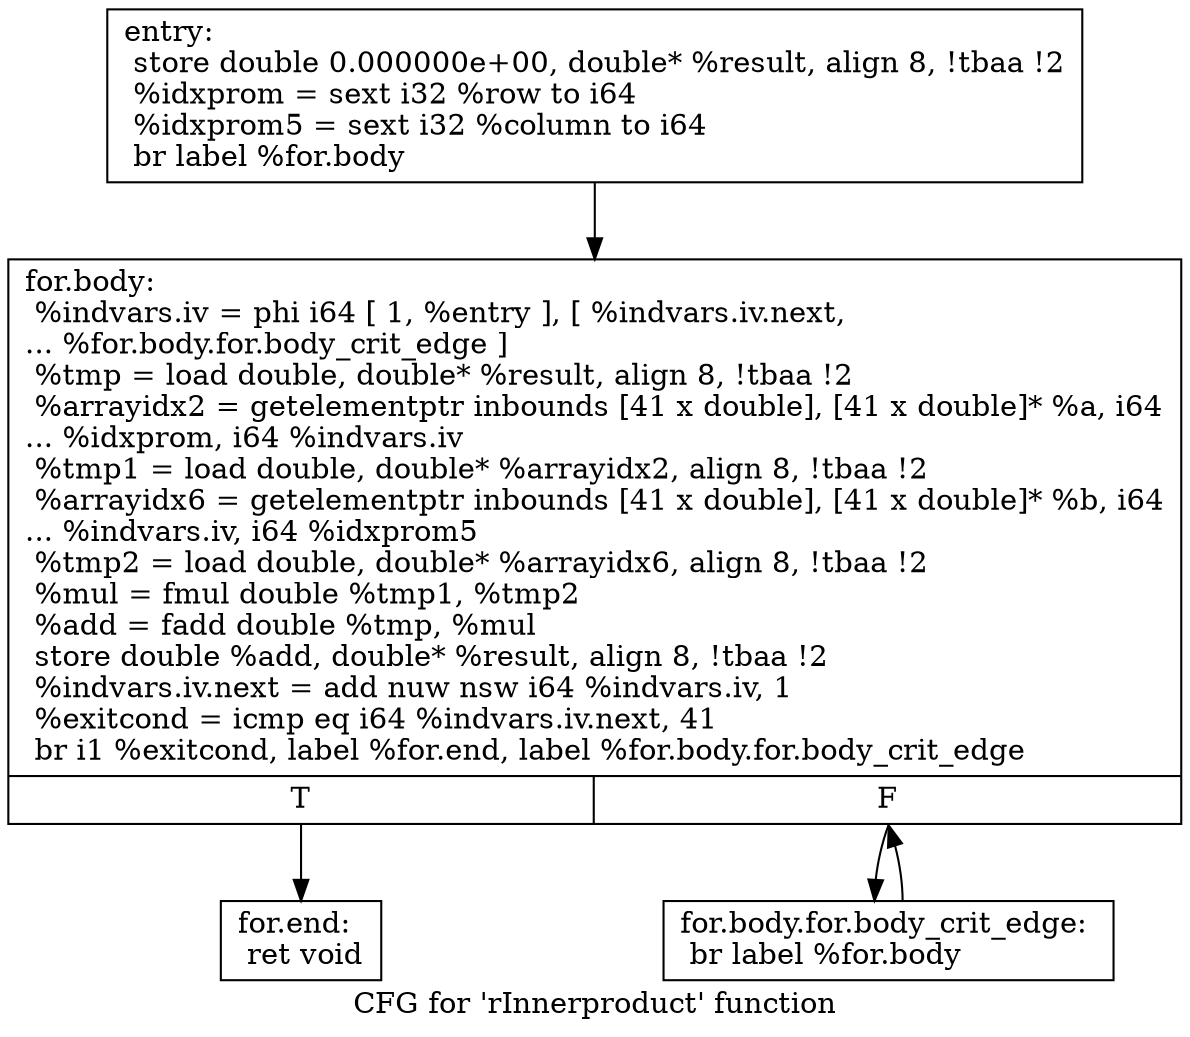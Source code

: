 digraph "CFG for 'rInnerproduct' function" {
	label="CFG for 'rInnerproduct' function";

	Node0x879feb0 [shape=record,label="{entry:\l  store double 0.000000e+00, double* %result, align 8, !tbaa !2\l  %idxprom = sext i32 %row to i64\l  %idxprom5 = sext i32 %column to i64\l  br label %for.body\l}"];
	Node0x879feb0 -> Node0x87a04e0;
	Node0x87a04e0 [shape=record,label="{for.body:                                         \l  %indvars.iv = phi i64 [ 1, %entry ], [ %indvars.iv.next,\l... %for.body.for.body_crit_edge ]\l  %tmp = load double, double* %result, align 8, !tbaa !2\l  %arrayidx2 = getelementptr inbounds [41 x double], [41 x double]* %a, i64\l... %idxprom, i64 %indvars.iv\l  %tmp1 = load double, double* %arrayidx2, align 8, !tbaa !2\l  %arrayidx6 = getelementptr inbounds [41 x double], [41 x double]* %b, i64\l... %indvars.iv, i64 %idxprom5\l  %tmp2 = load double, double* %arrayidx6, align 8, !tbaa !2\l  %mul = fmul double %tmp1, %tmp2\l  %add = fadd double %tmp, %mul\l  store double %add, double* %result, align 8, !tbaa !2\l  %indvars.iv.next = add nuw nsw i64 %indvars.iv, 1\l  %exitcond = icmp eq i64 %indvars.iv.next, 41\l  br i1 %exitcond, label %for.end, label %for.body.for.body_crit_edge\l|{<s0>T|<s1>F}}"];
	Node0x87a04e0:s0 -> Node0x87a0580;
	Node0x87a04e0:s1 -> Node0x87a0530;
	Node0x87a0530 [shape=record,label="{for.body.for.body_crit_edge:                      \l  br label %for.body\l}"];
	Node0x87a0530 -> Node0x87a04e0;
	Node0x87a0580 [shape=record,label="{for.end:                                          \l  ret void\l}"];
}
